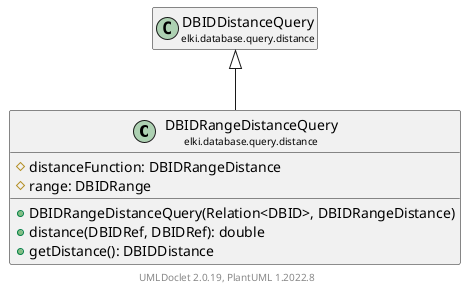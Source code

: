 @startuml
    remove .*\.(Instance|Par|Parameterizer|Factory)$
    set namespaceSeparator none
    hide empty fields
    hide empty methods

    class "<size:14>DBIDRangeDistanceQuery\n<size:10>elki.database.query.distance" as elki.database.query.distance.DBIDRangeDistanceQuery [[DBIDRangeDistanceQuery.html]] {
        #distanceFunction: DBIDRangeDistance
        #range: DBIDRange
        +DBIDRangeDistanceQuery(Relation<DBID>, DBIDRangeDistance)
        +distance(DBIDRef, DBIDRef): double
        +getDistance(): DBIDDistance
    }

    class "<size:14>DBIDDistanceQuery\n<size:10>elki.database.query.distance" as elki.database.query.distance.DBIDDistanceQuery [[DBIDDistanceQuery.html]]

    elki.database.query.distance.DBIDDistanceQuery <|-- elki.database.query.distance.DBIDRangeDistanceQuery

    center footer UMLDoclet 2.0.19, PlantUML 1.2022.8
@enduml
